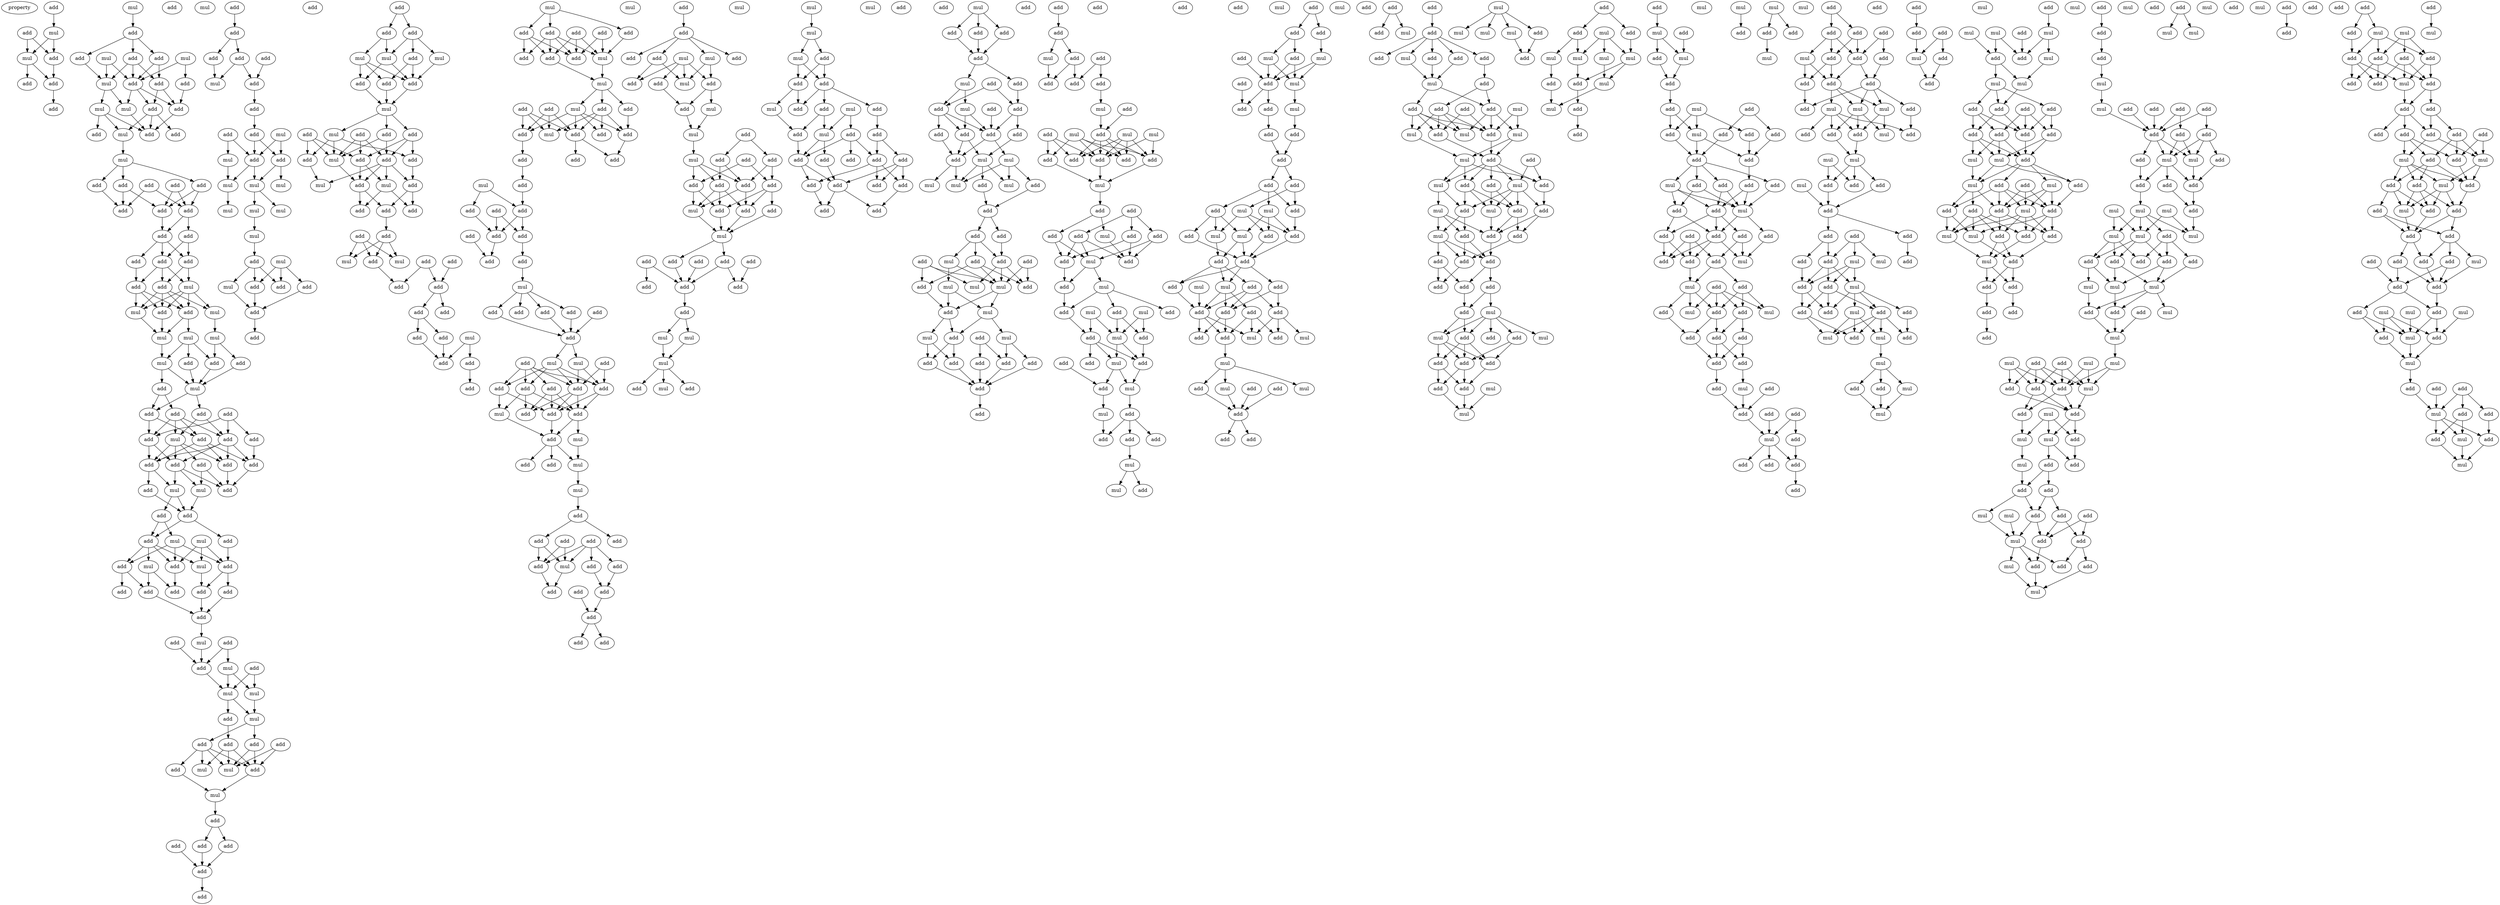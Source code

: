 digraph {
    node [fontcolor=black]
    property [mul=2,lf=1.6]
    0 [ label = add ];
    1 [ label = add ];
    2 [ label = mul ];
    3 [ label = mul ];
    4 [ label = add ];
    5 [ label = add ];
    6 [ label = add ];
    7 [ label = mul ];
    8 [ label = add ];
    9 [ label = add ];
    10 [ label = add ];
    11 [ label = add ];
    12 [ label = mul ];
    13 [ label = mul ];
    14 [ label = add ];
    15 [ label = add ];
    16 [ label = mul ];
    17 [ label = add ];
    18 [ label = add ];
    19 [ label = mul ];
    20 [ label = add ];
    21 [ label = mul ];
    22 [ label = add ];
    23 [ label = mul ];
    24 [ label = add ];
    25 [ label = add ];
    26 [ label = add ];
    27 [ label = mul ];
    28 [ label = add ];
    29 [ label = add ];
    30 [ label = add ];
    31 [ label = add ];
    32 [ label = add ];
    33 [ label = add ];
    34 [ label = add ];
    35 [ label = add ];
    36 [ label = add ];
    37 [ label = add ];
    38 [ label = add ];
    39 [ label = add ];
    40 [ label = add ];
    41 [ label = add ];
    42 [ label = add ];
    43 [ label = mul ];
    44 [ label = add ];
    45 [ label = mul ];
    46 [ label = add ];
    47 [ label = mul ];
    48 [ label = mul ];
    49 [ label = mul ];
    50 [ label = mul ];
    51 [ label = add ];
    52 [ label = add ];
    53 [ label = add ];
    54 [ label = add ];
    55 [ label = mul ];
    56 [ label = mul ];
    57 [ label = add ];
    58 [ label = add ];
    59 [ label = add ];
    60 [ label = add ];
    61 [ label = add ];
    62 [ label = add ];
    63 [ label = add ];
    64 [ label = add ];
    65 [ label = mul ];
    66 [ label = add ];
    67 [ label = add ];
    68 [ label = add ];
    69 [ label = add ];
    70 [ label = add ];
    71 [ label = add ];
    72 [ label = mul ];
    73 [ label = add ];
    74 [ label = add ];
    75 [ label = mul ];
    76 [ label = add ];
    77 [ label = add ];
    78 [ label = add ];
    79 [ label = add ];
    80 [ label = mul ];
    81 [ label = mul ];
    82 [ label = add ];
    83 [ label = mul ];
    84 [ label = add ];
    85 [ label = add ];
    86 [ label = mul ];
    87 [ label = add ];
    88 [ label = add ];
    89 [ label = add ];
    90 [ label = add ];
    91 [ label = add ];
    92 [ label = add ];
    93 [ label = mul ];
    94 [ label = add ];
    95 [ label = add ];
    96 [ label = add ];
    97 [ label = add ];
    98 [ label = mul ];
    99 [ label = mul ];
    100 [ label = mul ];
    101 [ label = add ];
    102 [ label = mul ];
    103 [ label = add ];
    104 [ label = add ];
    105 [ label = add ];
    106 [ label = add ];
    107 [ label = add ];
    108 [ label = add ];
    109 [ label = mul ];
    110 [ label = mul ];
    111 [ label = mul ];
    112 [ label = add ];
    113 [ label = add ];
    114 [ label = add ];
    115 [ label = add ];
    116 [ label = mul ];
    117 [ label = add ];
    118 [ label = add ];
    119 [ label = add ];
    120 [ label = add ];
    121 [ label = add ];
    122 [ label = add ];
    123 [ label = add ];
    124 [ label = add ];
    125 [ label = mul ];
    126 [ label = add ];
    127 [ label = add ];
    128 [ label = mul ];
    129 [ label = add ];
    130 [ label = add ];
    131 [ label = mul ];
    132 [ label = add ];
    133 [ label = add ];
    134 [ label = mul ];
    135 [ label = mul ];
    136 [ label = mul ];
    137 [ label = mul ];
    138 [ label = mul ];
    139 [ label = mul ];
    140 [ label = mul ];
    141 [ label = add ];
    142 [ label = mul ];
    143 [ label = add ];
    144 [ label = add ];
    145 [ label = add ];
    146 [ label = mul ];
    147 [ label = add ];
    148 [ label = add ];
    149 [ label = add ];
    150 [ label = add ];
    151 [ label = add ];
    152 [ label = mul ];
    153 [ label = mul ];
    154 [ label = add ];
    155 [ label = mul ];
    156 [ label = add ];
    157 [ label = add ];
    158 [ label = add ];
    159 [ label = mul ];
    160 [ label = add ];
    161 [ label = add ];
    162 [ label = mul ];
    163 [ label = add ];
    164 [ label = add ];
    165 [ label = mul ];
    166 [ label = add ];
    167 [ label = add ];
    168 [ label = add ];
    169 [ label = add ];
    170 [ label = mul ];
    171 [ label = add ];
    172 [ label = add ];
    173 [ label = mul ];
    174 [ label = add ];
    175 [ label = add ];
    176 [ label = add ];
    177 [ label = add ];
    178 [ label = add ];
    179 [ label = mul ];
    180 [ label = mul ];
    181 [ label = add ];
    182 [ label = add ];
    183 [ label = add ];
    184 [ label = add ];
    185 [ label = add ];
    186 [ label = add ];
    187 [ label = add ];
    188 [ label = add ];
    189 [ label = mul ];
    190 [ label = add ];
    191 [ label = add ];
    192 [ label = add ];
    193 [ label = add ];
    194 [ label = mul ];
    195 [ label = add ];
    196 [ label = add ];
    197 [ label = add ];
    198 [ label = add ];
    199 [ label = add ];
    200 [ label = add ];
    201 [ label = add ];
    202 [ label = add ];
    203 [ label = mul ];
    204 [ label = mul ];
    205 [ label = add ];
    206 [ label = add ];
    207 [ label = add ];
    208 [ label = mul ];
    209 [ label = add ];
    210 [ label = add ];
    211 [ label = add ];
    212 [ label = add ];
    213 [ label = mul ];
    214 [ label = add ];
    215 [ label = add ];
    216 [ label = add ];
    217 [ label = add ];
    218 [ label = mul ];
    219 [ label = add ];
    220 [ label = add ];
    221 [ label = add ];
    222 [ label = add ];
    223 [ label = add ];
    224 [ label = add ];
    225 [ label = add ];
    226 [ label = add ];
    227 [ label = add ];
    228 [ label = mul ];
    229 [ label = add ];
    230 [ label = add ];
    231 [ label = add ];
    232 [ label = add ];
    233 [ label = add ];
    234 [ label = add ];
    235 [ label = mul ];
    236 [ label = add ];
    237 [ label = add ];
    238 [ label = mul ];
    239 [ label = add ];
    240 [ label = add ];
    241 [ label = add ];
    242 [ label = add ];
    243 [ label = add ];
    244 [ label = add ];
    245 [ label = add ];
    246 [ label = add ];
    247 [ label = mul ];
    248 [ label = add ];
    249 [ label = mul ];
    250 [ label = add ];
    251 [ label = mul ];
    252 [ label = mul ];
    253 [ label = add ];
    254 [ label = mul ];
    255 [ label = add ];
    256 [ label = add ];
    257 [ label = add ];
    258 [ label = add ];
    259 [ label = add ];
    260 [ label = add ];
    261 [ label = add ];
    262 [ label = add ];
    263 [ label = mul ];
    264 [ label = add ];
    265 [ label = add ];
    266 [ label = add ];
    267 [ label = add ];
    268 [ label = add ];
    269 [ label = add ];
    270 [ label = add ];
    271 [ label = add ];
    272 [ label = add ];
    273 [ label = add ];
    274 [ label = mul ];
    275 [ label = add ];
    276 [ label = mul ];
    277 [ label = add ];
    278 [ label = add ];
    279 [ label = mul ];
    280 [ label = add ];
    281 [ label = mul ];
    282 [ label = add ];
    283 [ label = mul ];
    284 [ label = add ];
    285 [ label = mul ];
    286 [ label = add ];
    287 [ label = add ];
    288 [ label = add ];
    289 [ label = add ];
    290 [ label = add ];
    291 [ label = add ];
    292 [ label = add ];
    293 [ label = add ];
    294 [ label = add ];
    295 [ label = mul ];
    296 [ label = add ];
    297 [ label = mul ];
    298 [ label = add ];
    299 [ label = add ];
    300 [ label = add ];
    301 [ label = add ];
    302 [ label = add ];
    303 [ label = mul ];
    304 [ label = add ];
    305 [ label = add ];
    306 [ label = add ];
    307 [ label = add ];
    308 [ label = mul ];
    309 [ label = mul ];
    310 [ label = mul ];
    311 [ label = add ];
    312 [ label = mul ];
    313 [ label = add ];
    314 [ label = mul ];
    315 [ label = mul ];
    316 [ label = mul ];
    317 [ label = add ];
    318 [ label = mul ];
    319 [ label = add ];
    320 [ label = add ];
    321 [ label = add ];
    322 [ label = add ];
    323 [ label = mul ];
    324 [ label = mul ];
    325 [ label = add ];
    326 [ label = add ];
    327 [ label = add ];
    328 [ label = add ];
    329 [ label = mul ];
    330 [ label = add ];
    331 [ label = add ];
    332 [ label = add ];
    333 [ label = add ];
    334 [ label = add ];
    335 [ label = add ];
    336 [ label = add ];
    337 [ label = add ];
    338 [ label = add ];
    339 [ label = add ];
    340 [ label = add ];
    341 [ label = add ];
    342 [ label = add ];
    343 [ label = mul ];
    344 [ label = add ];
    345 [ label = add ];
    346 [ label = add ];
    347 [ label = add ];
    348 [ label = add ];
    349 [ label = mul ];
    350 [ label = add ];
    351 [ label = add ];
    352 [ label = add ];
    353 [ label = mul ];
    354 [ label = add ];
    355 [ label = add ];
    356 [ label = add ];
    357 [ label = add ];
    358 [ label = add ];
    359 [ label = add ];
    360 [ label = mul ];
    361 [ label = add ];
    362 [ label = mul ];
    363 [ label = add ];
    364 [ label = mul ];
    365 [ label = mul ];
    366 [ label = mul ];
    367 [ label = add ];
    368 [ label = add ];
    369 [ label = add ];
    370 [ label = add ];
    371 [ label = mul ];
    372 [ label = add ];
    373 [ label = add ];
    374 [ label = add ];
    375 [ label = add ];
    376 [ label = add ];
    377 [ label = add ];
    378 [ label = mul ];
    379 [ label = mul ];
    380 [ label = mul ];
    381 [ label = add ];
    382 [ label = mul ];
    383 [ label = mul ];
    384 [ label = add ];
    385 [ label = mul ];
    386 [ label = add ];
    387 [ label = add ];
    388 [ label = add ];
    389 [ label = add ];
    390 [ label = add ];
    391 [ label = add ];
    392 [ label = add ];
    393 [ label = add ];
    394 [ label = add ];
    395 [ label = add ];
    396 [ label = add ];
    397 [ label = add ];
    398 [ label = add ];
    399 [ label = mul ];
    400 [ label = add ];
    401 [ label = add ];
    402 [ label = add ];
    403 [ label = mul ];
    404 [ label = add ];
    405 [ label = mul ];
    406 [ label = mul ];
    407 [ label = mul ];
    408 [ label = add ];
    409 [ label = add ];
    410 [ label = add ];
    411 [ label = add ];
    412 [ label = add ];
    413 [ label = add ];
    414 [ label = add ];
    415 [ label = mul ];
    416 [ label = add ];
    417 [ label = add ];
    418 [ label = add ];
    419 [ label = add ];
    420 [ label = mul ];
    421 [ label = add ];
    422 [ label = add ];
    423 [ label = mul ];
    424 [ label = add ];
    425 [ label = add ];
    426 [ label = mul ];
    427 [ label = add ];
    428 [ label = mul ];
    429 [ label = mul ];
    430 [ label = add ];
    431 [ label = add ];
    432 [ label = add ];
    433 [ label = add ];
    434 [ label = mul ];
    435 [ label = add ];
    436 [ label = add ];
    437 [ label = mul ];
    438 [ label = add ];
    439 [ label = add ];
    440 [ label = add ];
    441 [ label = mul ];
    442 [ label = mul ];
    443 [ label = add ];
    444 [ label = add ];
    445 [ label = add ];
    446 [ label = add ];
    447 [ label = add ];
    448 [ label = mul ];
    449 [ label = add ];
    450 [ label = mul ];
    451 [ label = add ];
    452 [ label = mul ];
    453 [ label = add ];
    454 [ label = add ];
    455 [ label = add ];
    456 [ label = mul ];
    457 [ label = add ];
    458 [ label = mul ];
    459 [ label = add ];
    460 [ label = add ];
    461 [ label = mul ];
    462 [ label = add ];
    463 [ label = add ];
    464 [ label = add ];
    465 [ label = mul ];
    466 [ label = mul ];
    467 [ label = add ];
    468 [ label = add ];
    469 [ label = add ];
    470 [ label = add ];
    471 [ label = add ];
    472 [ label = mul ];
    473 [ label = mul ];
    474 [ label = add ];
    475 [ label = add ];
    476 [ label = add ];
    477 [ label = mul ];
    478 [ label = mul ];
    479 [ label = add ];
    480 [ label = add ];
    481 [ label = add ];
    482 [ label = add ];
    483 [ label = add ];
    484 [ label = mul ];
    485 [ label = mul ];
    486 [ label = add ];
    487 [ label = add ];
    488 [ label = add ];
    489 [ label = add ];
    490 [ label = add ];
    491 [ label = add ];
    492 [ label = mul ];
    493 [ label = add ];
    494 [ label = add ];
    495 [ label = add ];
    496 [ label = mul ];
    497 [ label = mul ];
    498 [ label = mul ];
    499 [ label = add ];
    500 [ label = mul ];
    501 [ label = add ];
    502 [ label = add ];
    503 [ label = add ];
    504 [ label = add ];
    505 [ label = add ];
    506 [ label = add ];
    507 [ label = add ];
    508 [ label = add ];
    509 [ label = add ];
    510 [ label = mul ];
    511 [ label = add ];
    512 [ label = add ];
    513 [ label = mul ];
    514 [ label = add ];
    515 [ label = add ];
    516 [ label = add ];
    517 [ label = add ];
    518 [ label = mul ];
    519 [ label = mul ];
    520 [ label = add ];
    521 [ label = add ];
    522 [ label = add ];
    523 [ label = add ];
    524 [ label = mul ];
    525 [ label = add ];
    526 [ label = add ];
    527 [ label = mul ];
    528 [ label = mul ];
    529 [ label = add ];
    530 [ label = add ];
    531 [ label = mul ];
    532 [ label = mul ];
    533 [ label = add ];
    534 [ label = mul ];
    535 [ label = add ];
    536 [ label = add ];
    537 [ label = add ];
    538 [ label = mul ];
    539 [ label = add ];
    540 [ label = add ];
    541 [ label = mul ];
    542 [ label = add ];
    543 [ label = add ];
    544 [ label = mul ];
    545 [ label = add ];
    546 [ label = add ];
    547 [ label = add ];
    548 [ label = add ];
    549 [ label = add ];
    550 [ label = add ];
    551 [ label = add ];
    552 [ label = add ];
    553 [ label = mul ];
    554 [ label = add ];
    555 [ label = mul ];
    556 [ label = add ];
    557 [ label = mul ];
    558 [ label = add ];
    559 [ label = add ];
    560 [ label = add ];
    561 [ label = add ];
    562 [ label = add ];
    563 [ label = add ];
    564 [ label = mul ];
    565 [ label = mul ];
    566 [ label = mul ];
    567 [ label = mul ];
    568 [ label = mul ];
    569 [ label = mul ];
    570 [ label = add ];
    571 [ label = add ];
    572 [ label = add ];
    573 [ label = add ];
    574 [ label = mul ];
    575 [ label = add ];
    576 [ label = mul ];
    577 [ label = mul ];
    578 [ label = mul ];
    579 [ label = mul ];
    580 [ label = mul ];
    581 [ label = add ];
    582 [ label = add ];
    583 [ label = mul ];
    584 [ label = add ];
    585 [ label = add ];
    586 [ label = add ];
    587 [ label = add ];
    588 [ label = mul ];
    589 [ label = mul ];
    590 [ label = add ];
    591 [ label = mul ];
    592 [ label = mul ];
    593 [ label = add ];
    594 [ label = add ];
    595 [ label = mul ];
    596 [ label = add ];
    597 [ label = add ];
    598 [ label = add ];
    599 [ label = add ];
    600 [ label = add ];
    601 [ label = add ];
    602 [ label = mul ];
    603 [ label = add ];
    604 [ label = add ];
    605 [ label = mul ];
    606 [ label = add ];
    607 [ label = add ];
    608 [ label = add ];
    609 [ label = add ];
    610 [ label = add ];
    611 [ label = add ];
    612 [ label = mul ];
    613 [ label = add ];
    614 [ label = add ];
    615 [ label = add ];
    616 [ label = add ];
    617 [ label = add ];
    618 [ label = add ];
    619 [ label = add ];
    620 [ label = mul ];
    621 [ label = add ];
    622 [ label = add ];
    623 [ label = add ];
    624 [ label = mul ];
    625 [ label = add ];
    626 [ label = mul ];
    627 [ label = add ];
    628 [ label = add ];
    629 [ label = mul ];
    630 [ label = add ];
    631 [ label = add ];
    632 [ label = add ];
    633 [ label = add ];
    634 [ label = add ];
    635 [ label = add ];
    636 [ label = mul ];
    637 [ label = add ];
    638 [ label = add ];
    639 [ label = add ];
    640 [ label = add ];
    641 [ label = mul ];
    642 [ label = add ];
    643 [ label = add ];
    644 [ label = add ];
    645 [ label = add ];
    646 [ label = add ];
    647 [ label = mul ];
    648 [ label = add ];
    649 [ label = add ];
    650 [ label = mul ];
    651 [ label = mul ];
    652 [ label = add ];
    653 [ label = add ];
    654 [ label = add ];
    655 [ label = add ];
    656 [ label = add ];
    657 [ label = add ];
    658 [ label = add ];
    659 [ label = mul ];
    660 [ label = add ];
    661 [ label = add ];
    662 [ label = add ];
    663 [ label = mul ];
    664 [ label = mul ];
    665 [ label = mul ];
    666 [ label = add ];
    667 [ label = add ];
    668 [ label = add ];
    669 [ label = add ];
    670 [ label = mul ];
    671 [ label = add ];
    672 [ label = add ];
    673 [ label = mul ];
    674 [ label = mul ];
    675 [ label = mul ];
    676 [ label = add ];
    677 [ label = add ];
    678 [ label = add ];
    679 [ label = add ];
    680 [ label = add ];
    681 [ label = add ];
    682 [ label = add ];
    683 [ label = mul ];
    684 [ label = add ];
    685 [ label = add ];
    686 [ label = add ];
    687 [ label = mul ];
    688 [ label = add ];
    689 [ label = add ];
    690 [ label = mul ];
    691 [ label = add ];
    692 [ label = mul ];
    693 [ label = add ];
    694 [ label = add ];
    695 [ label = add ];
    696 [ label = add ];
    697 [ label = add ];
    698 [ label = mul ];
    699 [ label = mul ];
    700 [ label = mul ];
    701 [ label = add ];
    702 [ label = add ];
    703 [ label = add ];
    704 [ label = add ];
    705 [ label = mul ];
    706 [ label = mul ];
    707 [ label = add ];
    708 [ label = add ];
    709 [ label = add ];
    710 [ label = mul ];
    711 [ label = mul ];
    712 [ label = add ];
    713 [ label = add ];
    714 [ label = mul ];
    715 [ label = mul ];
    716 [ label = add ];
    717 [ label = mul ];
    718 [ label = mul ];
    719 [ label = add ];
    720 [ label = add ];
    721 [ label = mul ];
    722 [ label = mul ];
    723 [ label = mul ];
    724 [ label = add ];
    725 [ label = add ];
    726 [ label = add ];
    727 [ label = add ];
    728 [ label = add ];
    729 [ label = add ];
    730 [ label = add ];
    731 [ label = add ];
    732 [ label = mul ];
    733 [ label = mul ];
    734 [ label = add ];
    735 [ label = mul ];
    736 [ label = add ];
    737 [ label = mul ];
    738 [ label = add ];
    739 [ label = add ];
    740 [ label = add ];
    741 [ label = mul ];
    742 [ label = add ];
    743 [ label = add ];
    744 [ label = add ];
    745 [ label = mul ];
    746 [ label = mul ];
    747 [ label = add ];
    748 [ label = add ];
    749 [ label = add ];
    750 [ label = add ];
    751 [ label = mul ];
    752 [ label = add ];
    753 [ label = add ];
    754 [ label = add ];
    755 [ label = add ];
    756 [ label = add ];
    757 [ label = add ];
    758 [ label = add ];
    759 [ label = add ];
    760 [ label = mul ];
    761 [ label = add ];
    762 [ label = add ];
    763 [ label = mul ];
    764 [ label = add ];
    765 [ label = add ];
    766 [ label = add ];
    767 [ label = add ];
    768 [ label = add ];
    769 [ label = mul ];
    770 [ label = add ];
    771 [ label = add ];
    772 [ label = mul ];
    773 [ label = add ];
    774 [ label = add ];
    775 [ label = add ];
    776 [ label = add ];
    777 [ label = mul ];
    778 [ label = mul ];
    779 [ label = mul ];
    780 [ label = add ];
    781 [ label = mul ];
    782 [ label = mul ];
    783 [ label = mul ];
    784 [ label = add ];
    785 [ label = add ];
    786 [ label = add ];
    787 [ label = add ];
    788 [ label = add ];
    789 [ label = mul ];
    790 [ label = mul ];
    791 [ label = mul ];
    792 [ label = add ];
    793 [ label = mul ];
    794 [ label = add ];
    795 [ label = add ];
    796 [ label = mul ];
    797 [ label = mul ];
    798 [ label = add ];
    799 [ label = mul ];
    800 [ label = add ];
    801 [ label = mul ];
    802 [ label = mul ];
    803 [ label = mul ];
    804 [ label = add ];
    805 [ label = add ];
    806 [ label = add ];
    807 [ label = add ];
    808 [ label = mul ];
    809 [ label = add ];
    810 [ label = mul ];
    811 [ label = mul ];
    812 [ label = add ];
    813 [ label = add ];
    814 [ label = mul ];
    815 [ label = add ];
    816 [ label = add ];
    817 [ label = add ];
    818 [ label = mul ];
    819 [ label = add ];
    820 [ label = mul ];
    821 [ label = add ];
    822 [ label = add ];
    823 [ label = mul ];
    824 [ label = add ];
    825 [ label = add ];
    826 [ label = mul ];
    827 [ label = add ];
    828 [ label = add ];
    829 [ label = add ];
    830 [ label = add ];
    831 [ label = mul ];
    832 [ label = add ];
    833 [ label = mul ];
    834 [ label = mul ];
    835 [ label = mul ];
    836 [ label = add ];
    837 [ label = mul ];
    838 [ label = add ];
    839 [ label = add ];
    840 [ label = add ];
    841 [ label = add ];
    842 [ label = add ];
    843 [ label = mul ];
    844 [ label = mul ];
    845 [ label = add ];
    846 [ label = add ];
    847 [ label = add ];
    848 [ label = add ];
    849 [ label = add ];
    850 [ label = add ];
    851 [ label = mul ];
    852 [ label = add ];
    853 [ label = add ];
    854 [ label = add ];
    855 [ label = add ];
    856 [ label = add ];
    857 [ label = add ];
    858 [ label = add ];
    859 [ label = add ];
    860 [ label = add ];
    861 [ label = mul ];
    862 [ label = add ];
    863 [ label = add ];
    864 [ label = mul ];
    865 [ label = add ];
    866 [ label = add ];
    867 [ label = mul ];
    868 [ label = add ];
    869 [ label = add ];
    870 [ label = mul ];
    871 [ label = add ];
    872 [ label = add ];
    873 [ label = add ];
    874 [ label = add ];
    875 [ label = add ];
    876 [ label = add ];
    877 [ label = mul ];
    878 [ label = add ];
    879 [ label = add ];
    880 [ label = add ];
    881 [ label = add ];
    882 [ label = add ];
    883 [ label = mul ];
    884 [ label = add ];
    885 [ label = mul ];
    886 [ label = mul ];
    887 [ label = mul ];
    888 [ label = add ];
    889 [ label = add ];
    890 [ label = mul ];
    891 [ label = add ];
    892 [ label = add ];
    893 [ label = add ];
    894 [ label = add ];
    895 [ label = mul ];
    896 [ label = add ];
    897 [ label = add ];
    898 [ label = add ];
    899 [ label = mul ];
    900 [ label = add ];
    901 [ label = mul ];
    902 [ label = mul ];
    0 -> 2 [ name = 0 ];
    1 -> 3 [ name = 1 ];
    1 -> 4 [ name = 2 ];
    2 -> 3 [ name = 3 ];
    2 -> 4 [ name = 4 ];
    3 -> 5 [ name = 5 ];
    3 -> 6 [ name = 6 ];
    4 -> 6 [ name = 7 ];
    6 -> 8 [ name = 8 ];
    7 -> 9 [ name = 9 ];
    9 -> 10 [ name = 10 ];
    9 -> 11 [ name = 11 ];
    9 -> 14 [ name = 12 ];
    10 -> 15 [ name = 13 ];
    10 -> 16 [ name = 14 ];
    10 -> 17 [ name = 15 ];
    11 -> 16 [ name = 16 ];
    12 -> 16 [ name = 17 ];
    12 -> 17 [ name = 18 ];
    13 -> 17 [ name = 19 ];
    13 -> 18 [ name = 20 ];
    14 -> 15 [ name = 21 ];
    14 -> 17 [ name = 22 ];
    15 -> 20 [ name = 23 ];
    15 -> 22 [ name = 24 ];
    16 -> 19 [ name = 25 ];
    16 -> 21 [ name = 26 ];
    17 -> 19 [ name = 27 ];
    17 -> 20 [ name = 28 ];
    17 -> 22 [ name = 29 ];
    18 -> 20 [ name = 30 ];
    19 -> 25 [ name = 31 ];
    20 -> 25 [ name = 32 ];
    21 -> 23 [ name = 33 ];
    21 -> 24 [ name = 34 ];
    21 -> 25 [ name = 35 ];
    22 -> 23 [ name = 36 ];
    22 -> 25 [ name = 37 ];
    22 -> 26 [ name = 38 ];
    23 -> 27 [ name = 39 ];
    27 -> 29 [ name = 40 ];
    27 -> 30 [ name = 41 ];
    27 -> 32 [ name = 42 ];
    28 -> 34 [ name = 43 ];
    28 -> 35 [ name = 44 ];
    29 -> 33 [ name = 45 ];
    30 -> 34 [ name = 46 ];
    30 -> 35 [ name = 47 ];
    31 -> 33 [ name = 48 ];
    31 -> 35 [ name = 49 ];
    32 -> 33 [ name = 50 ];
    32 -> 34 [ name = 51 ];
    34 -> 37 [ name = 52 ];
    35 -> 36 [ name = 53 ];
    35 -> 37 [ name = 54 ];
    36 -> 39 [ name = 55 ];
    36 -> 40 [ name = 56 ];
    37 -> 38 [ name = 57 ];
    37 -> 39 [ name = 58 ];
    37 -> 40 [ name = 59 ];
    38 -> 41 [ name = 60 ];
    39 -> 41 [ name = 61 ];
    39 -> 42 [ name = 62 ];
    39 -> 43 [ name = 63 ];
    40 -> 42 [ name = 64 ];
    40 -> 43 [ name = 65 ];
    41 -> 44 [ name = 66 ];
    41 -> 46 [ name = 67 ];
    41 -> 47 [ name = 68 ];
    42 -> 44 [ name = 69 ];
    42 -> 45 [ name = 70 ];
    42 -> 46 [ name = 71 ];
    42 -> 47 [ name = 72 ];
    43 -> 44 [ name = 73 ];
    43 -> 45 [ name = 74 ];
    43 -> 46 [ name = 75 ];
    43 -> 47 [ name = 76 ];
    44 -> 50 [ name = 77 ];
    45 -> 48 [ name = 78 ];
    46 -> 49 [ name = 79 ];
    46 -> 50 [ name = 80 ];
    47 -> 50 [ name = 81 ];
    48 -> 51 [ name = 82 ];
    48 -> 54 [ name = 83 ];
    49 -> 51 [ name = 84 ];
    49 -> 53 [ name = 85 ];
    49 -> 55 [ name = 86 ];
    50 -> 55 [ name = 87 ];
    51 -> 56 [ name = 88 ];
    53 -> 56 [ name = 89 ];
    54 -> 56 [ name = 90 ];
    55 -> 56 [ name = 91 ];
    55 -> 57 [ name = 92 ];
    56 -> 58 [ name = 93 ];
    56 -> 59 [ name = 94 ];
    57 -> 59 [ name = 95 ];
    57 -> 60 [ name = 96 ];
    58 -> 63 [ name = 97 ];
    58 -> 65 [ name = 98 ];
    59 -> 62 [ name = 99 ];
    59 -> 64 [ name = 100 ];
    60 -> 62 [ name = 101 ];
    60 -> 63 [ name = 102 ];
    60 -> 64 [ name = 103 ];
    60 -> 65 [ name = 104 ];
    61 -> 63 [ name = 105 ];
    61 -> 64 [ name = 106 ];
    61 -> 66 [ name = 107 ];
    62 -> 68 [ name = 108 ];
    62 -> 69 [ name = 109 ];
    62 -> 71 [ name = 110 ];
    63 -> 67 [ name = 111 ];
    63 -> 68 [ name = 112 ];
    63 -> 69 [ name = 113 ];
    63 -> 71 [ name = 114 ];
    64 -> 67 [ name = 115 ];
    64 -> 69 [ name = 116 ];
    65 -> 67 [ name = 117 ];
    65 -> 68 [ name = 118 ];
    65 -> 69 [ name = 119 ];
    65 -> 70 [ name = 120 ];
    66 -> 71 [ name = 121 ];
    67 -> 72 [ name = 122 ];
    67 -> 73 [ name = 123 ];
    67 -> 75 [ name = 124 ];
    68 -> 73 [ name = 125 ];
    69 -> 74 [ name = 126 ];
    69 -> 75 [ name = 127 ];
    70 -> 72 [ name = 128 ];
    70 -> 73 [ name = 129 ];
    71 -> 73 [ name = 130 ];
    72 -> 76 [ name = 131 ];
    74 -> 76 [ name = 132 ];
    75 -> 76 [ name = 133 ];
    75 -> 77 [ name = 134 ];
    76 -> 78 [ name = 135 ];
    76 -> 79 [ name = 136 ];
    77 -> 78 [ name = 137 ];
    77 -> 81 [ name = 138 ];
    78 -> 82 [ name = 139 ];
    78 -> 83 [ name = 140 ];
    78 -> 84 [ name = 141 ];
    78 -> 86 [ name = 142 ];
    79 -> 85 [ name = 143 ];
    80 -> 82 [ name = 144 ];
    80 -> 85 [ name = 145 ];
    80 -> 86 [ name = 146 ];
    81 -> 82 [ name = 147 ];
    81 -> 84 [ name = 148 ];
    81 -> 85 [ name = 149 ];
    82 -> 90 [ name = 150 ];
    83 -> 88 [ name = 151 ];
    83 -> 90 [ name = 152 ];
    84 -> 88 [ name = 153 ];
    84 -> 89 [ name = 154 ];
    85 -> 87 [ name = 155 ];
    85 -> 91 [ name = 156 ];
    86 -> 87 [ name = 157 ];
    87 -> 92 [ name = 158 ];
    88 -> 92 [ name = 159 ];
    91 -> 92 [ name = 160 ];
    92 -> 93 [ name = 161 ];
    93 -> 96 [ name = 162 ];
    94 -> 96 [ name = 163 ];
    95 -> 96 [ name = 164 ];
    95 -> 98 [ name = 165 ];
    96 -> 100 [ name = 166 ];
    97 -> 99 [ name = 167 ];
    97 -> 100 [ name = 168 ];
    98 -> 99 [ name = 169 ];
    98 -> 100 [ name = 170 ];
    99 -> 102 [ name = 171 ];
    100 -> 101 [ name = 172 ];
    100 -> 102 [ name = 173 ];
    101 -> 106 [ name = 174 ];
    102 -> 104 [ name = 175 ];
    102 -> 105 [ name = 176 ];
    103 -> 108 [ name = 177 ];
    103 -> 109 [ name = 178 ];
    104 -> 108 [ name = 179 ];
    104 -> 109 [ name = 180 ];
    105 -> 107 [ name = 181 ];
    105 -> 108 [ name = 182 ];
    105 -> 109 [ name = 183 ];
    105 -> 110 [ name = 184 ];
    106 -> 108 [ name = 185 ];
    106 -> 109 [ name = 186 ];
    106 -> 110 [ name = 187 ];
    107 -> 111 [ name = 188 ];
    108 -> 111 [ name = 189 ];
    111 -> 112 [ name = 190 ];
    112 -> 114 [ name = 191 ];
    112 -> 115 [ name = 192 ];
    113 -> 117 [ name = 193 ];
    114 -> 117 [ name = 194 ];
    115 -> 117 [ name = 195 ];
    117 -> 119 [ name = 196 ];
    118 -> 120 [ name = 197 ];
    120 -> 121 [ name = 198 ];
    120 -> 123 [ name = 199 ];
    121 -> 125 [ name = 200 ];
    122 -> 124 [ name = 201 ];
    123 -> 124 [ name = 202 ];
    123 -> 125 [ name = 203 ];
    124 -> 126 [ name = 204 ];
    126 -> 130 [ name = 205 ];
    127 -> 131 [ name = 206 ];
    127 -> 132 [ name = 207 ];
    128 -> 132 [ name = 208 ];
    128 -> 133 [ name = 209 ];
    130 -> 132 [ name = 210 ];
    130 -> 133 [ name = 211 ];
    131 -> 134 [ name = 212 ];
    132 -> 134 [ name = 213 ];
    132 -> 135 [ name = 214 ];
    133 -> 135 [ name = 215 ];
    133 -> 136 [ name = 216 ];
    134 -> 139 [ name = 217 ];
    135 -> 137 [ name = 218 ];
    135 -> 138 [ name = 219 ];
    138 -> 140 [ name = 220 ];
    140 -> 141 [ name = 221 ];
    141 -> 144 [ name = 222 ];
    141 -> 145 [ name = 223 ];
    141 -> 146 [ name = 224 ];
    142 -> 143 [ name = 225 ];
    142 -> 144 [ name = 226 ];
    142 -> 145 [ name = 227 ];
    143 -> 147 [ name = 228 ];
    145 -> 147 [ name = 229 ];
    146 -> 147 [ name = 230 ];
    147 -> 149 [ name = 231 ];
    148 -> 150 [ name = 232 ];
    148 -> 151 [ name = 233 ];
    150 -> 153 [ name = 234 ];
    150 -> 154 [ name = 235 ];
    150 -> 155 [ name = 236 ];
    151 -> 152 [ name = 237 ];
    151 -> 153 [ name = 238 ];
    152 -> 156 [ name = 239 ];
    152 -> 157 [ name = 240 ];
    152 -> 158 [ name = 241 ];
    153 -> 157 [ name = 242 ];
    153 -> 158 [ name = 243 ];
    154 -> 156 [ name = 244 ];
    154 -> 157 [ name = 245 ];
    155 -> 157 [ name = 246 ];
    156 -> 159 [ name = 247 ];
    157 -> 159 [ name = 248 ];
    158 -> 159 [ name = 249 ];
    159 -> 162 [ name = 250 ];
    159 -> 163 [ name = 251 ];
    159 -> 164 [ name = 252 ];
    160 -> 165 [ name = 253 ];
    160 -> 166 [ name = 254 ];
    160 -> 169 [ name = 255 ];
    161 -> 165 [ name = 256 ];
    161 -> 167 [ name = 257 ];
    161 -> 169 [ name = 258 ];
    162 -> 165 [ name = 259 ];
    162 -> 166 [ name = 260 ];
    162 -> 168 [ name = 261 ];
    163 -> 165 [ name = 262 ];
    163 -> 167 [ name = 263 ];
    164 -> 167 [ name = 264 ];
    164 -> 168 [ name = 265 ];
    164 -> 169 [ name = 266 ];
    165 -> 171 [ name = 267 ];
    166 -> 173 [ name = 268 ];
    167 -> 170 [ name = 269 ];
    167 -> 171 [ name = 270 ];
    167 -> 172 [ name = 271 ];
    167 -> 173 [ name = 272 ];
    168 -> 172 [ name = 273 ];
    169 -> 170 [ name = 274 ];
    169 -> 171 [ name = 275 ];
    170 -> 174 [ name = 276 ];
    170 -> 176 [ name = 277 ];
    171 -> 175 [ name = 278 ];
    171 -> 176 [ name = 279 ];
    172 -> 174 [ name = 280 ];
    172 -> 175 [ name = 281 ];
    175 -> 177 [ name = 282 ];
    177 -> 179 [ name = 283 ];
    177 -> 180 [ name = 284 ];
    177 -> 182 [ name = 285 ];
    178 -> 179 [ name = 286 ];
    178 -> 180 [ name = 287 ];
    178 -> 182 [ name = 288 ];
    181 -> 184 [ name = 289 ];
    181 -> 185 [ name = 290 ];
    182 -> 185 [ name = 291 ];
    183 -> 184 [ name = 292 ];
    184 -> 186 [ name = 293 ];
    184 -> 187 [ name = 294 ];
    186 -> 188 [ name = 295 ];
    186 -> 190 [ name = 296 ];
    188 -> 191 [ name = 297 ];
    189 -> 191 [ name = 298 ];
    189 -> 192 [ name = 299 ];
    190 -> 191 [ name = 300 ];
    192 -> 193 [ name = 301 ];
    194 -> 197 [ name = 302 ];
    194 -> 198 [ name = 303 ];
    194 -> 199 [ name = 304 ];
    195 -> 202 [ name = 305 ];
    195 -> 203 [ name = 306 ];
    196 -> 200 [ name = 307 ];
    196 -> 202 [ name = 308 ];
    196 -> 203 [ name = 309 ];
    197 -> 200 [ name = 310 ];
    197 -> 201 [ name = 311 ];
    197 -> 202 [ name = 312 ];
    198 -> 200 [ name = 313 ];
    198 -> 201 [ name = 314 ];
    198 -> 202 [ name = 315 ];
    198 -> 203 [ name = 316 ];
    199 -> 203 [ name = 317 ];
    200 -> 204 [ name = 318 ];
    203 -> 204 [ name = 319 ];
    204 -> 205 [ name = 320 ];
    204 -> 207 [ name = 321 ];
    204 -> 208 [ name = 322 ];
    205 -> 214 [ name = 323 ];
    206 -> 210 [ name = 324 ];
    206 -> 211 [ name = 325 ];
    206 -> 213 [ name = 326 ];
    207 -> 211 [ name = 327 ];
    207 -> 212 [ name = 328 ];
    207 -> 213 [ name = 329 ];
    207 -> 214 [ name = 330 ];
    208 -> 210 [ name = 331 ];
    208 -> 211 [ name = 332 ];
    208 -> 212 [ name = 333 ];
    208 -> 214 [ name = 334 ];
    209 -> 210 [ name = 335 ];
    209 -> 211 [ name = 336 ];
    209 -> 213 [ name = 337 ];
    210 -> 215 [ name = 338 ];
    211 -> 216 [ name = 339 ];
    211 -> 217 [ name = 340 ];
    214 -> 217 [ name = 341 ];
    215 -> 219 [ name = 342 ];
    218 -> 220 [ name = 343 ];
    218 -> 222 [ name = 344 ];
    219 -> 220 [ name = 345 ];
    220 -> 224 [ name = 346 ];
    220 -> 225 [ name = 347 ];
    221 -> 224 [ name = 348 ];
    221 -> 225 [ name = 349 ];
    222 -> 224 [ name = 350 ];
    223 -> 226 [ name = 351 ];
    224 -> 226 [ name = 352 ];
    225 -> 227 [ name = 353 ];
    227 -> 228 [ name = 354 ];
    228 -> 229 [ name = 355 ];
    228 -> 230 [ name = 356 ];
    228 -> 232 [ name = 357 ];
    228 -> 233 [ name = 358 ];
    229 -> 234 [ name = 359 ];
    230 -> 234 [ name = 360 ];
    231 -> 234 [ name = 361 ];
    233 -> 234 [ name = 362 ];
    234 -> 235 [ name = 363 ];
    234 -> 238 [ name = 364 ];
    235 -> 242 [ name = 365 ];
    235 -> 243 [ name = 366 ];
    236 -> 242 [ name = 367 ];
    236 -> 243 [ name = 368 ];
    237 -> 239 [ name = 369 ];
    237 -> 240 [ name = 370 ];
    237 -> 241 [ name = 371 ];
    237 -> 242 [ name = 372 ];
    237 -> 243 [ name = 373 ];
    238 -> 239 [ name = 374 ];
    238 -> 240 [ name = 375 ];
    238 -> 242 [ name = 376 ];
    238 -> 243 [ name = 377 ];
    239 -> 244 [ name = 378 ];
    239 -> 245 [ name = 379 ];
    239 -> 247 [ name = 380 ];
    240 -> 246 [ name = 381 ];
    240 -> 247 [ name = 382 ];
    241 -> 244 [ name = 383 ];
    241 -> 245 [ name = 384 ];
    241 -> 246 [ name = 385 ];
    242 -> 244 [ name = 386 ];
    242 -> 246 [ name = 387 ];
    243 -> 244 [ name = 388 ];
    243 -> 245 [ name = 389 ];
    243 -> 246 [ name = 390 ];
    244 -> 248 [ name = 391 ];
    244 -> 249 [ name = 392 ];
    246 -> 248 [ name = 393 ];
    247 -> 248 [ name = 394 ];
    248 -> 250 [ name = 395 ];
    248 -> 252 [ name = 396 ];
    248 -> 253 [ name = 397 ];
    249 -> 252 [ name = 398 ];
    252 -> 254 [ name = 399 ];
    254 -> 255 [ name = 400 ];
    255 -> 256 [ name = 401 ];
    255 -> 259 [ name = 402 ];
    256 -> 261 [ name = 403 ];
    256 -> 263 [ name = 404 ];
    257 -> 260 [ name = 405 ];
    257 -> 261 [ name = 406 ];
    257 -> 262 [ name = 407 ];
    257 -> 263 [ name = 408 ];
    258 -> 261 [ name = 409 ];
    258 -> 263 [ name = 410 ];
    260 -> 264 [ name = 411 ];
    261 -> 266 [ name = 412 ];
    262 -> 264 [ name = 413 ];
    263 -> 266 [ name = 414 ];
    264 -> 267 [ name = 415 ];
    265 -> 267 [ name = 416 ];
    267 -> 269 [ name = 417 ];
    267 -> 270 [ name = 418 ];
    268 -> 271 [ name = 419 ];
    271 -> 272 [ name = 420 ];
    271 -> 273 [ name = 421 ];
    271 -> 274 [ name = 422 ];
    271 -> 275 [ name = 423 ];
    272 -> 278 [ name = 424 ];
    272 -> 279 [ name = 425 ];
    274 -> 279 [ name = 426 ];
    274 -> 280 [ name = 427 ];
    276 -> 277 [ name = 428 ];
    276 -> 278 [ name = 429 ];
    276 -> 279 [ name = 430 ];
    276 -> 280 [ name = 431 ];
    277 -> 282 [ name = 432 ];
    280 -> 281 [ name = 433 ];
    280 -> 282 [ name = 434 ];
    281 -> 283 [ name = 435 ];
    282 -> 283 [ name = 436 ];
    283 -> 285 [ name = 437 ];
    284 -> 287 [ name = 438 ];
    284 -> 288 [ name = 439 ];
    285 -> 289 [ name = 440 ];
    285 -> 290 [ name = 441 ];
    285 -> 291 [ name = 442 ];
    286 -> 291 [ name = 443 ];
    286 -> 292 [ name = 444 ];
    287 -> 289 [ name = 445 ];
    287 -> 292 [ name = 446 ];
    288 -> 289 [ name = 447 ];
    288 -> 290 [ name = 448 ];
    289 -> 295 [ name = 449 ];
    289 -> 296 [ name = 450 ];
    290 -> 293 [ name = 451 ];
    290 -> 295 [ name = 452 ];
    290 -> 296 [ name = 453 ];
    291 -> 293 [ name = 454 ];
    291 -> 295 [ name = 455 ];
    292 -> 293 [ name = 456 ];
    292 -> 294 [ name = 457 ];
    292 -> 296 [ name = 458 ];
    293 -> 297 [ name = 459 ];
    294 -> 297 [ name = 460 ];
    295 -> 297 [ name = 461 ];
    296 -> 297 [ name = 462 ];
    297 -> 299 [ name = 463 ];
    297 -> 301 [ name = 464 ];
    298 -> 304 [ name = 465 ];
    299 -> 304 [ name = 466 ];
    299 -> 305 [ name = 467 ];
    300 -> 305 [ name = 468 ];
    301 -> 304 [ name = 469 ];
    302 -> 304 [ name = 470 ];
    302 -> 306 [ name = 471 ];
    304 -> 307 [ name = 472 ];
    307 -> 308 [ name = 473 ];
    307 -> 309 [ name = 474 ];
    308 -> 310 [ name = 475 ];
    309 -> 310 [ name = 476 ];
    310 -> 311 [ name = 477 ];
    310 -> 312 [ name = 478 ];
    310 -> 313 [ name = 479 ];
    314 -> 316 [ name = 480 ];
    316 -> 317 [ name = 481 ];
    316 -> 318 [ name = 482 ];
    317 -> 320 [ name = 483 ];
    317 -> 321 [ name = 484 ];
    318 -> 320 [ name = 485 ];
    318 -> 321 [ name = 486 ];
    320 -> 324 [ name = 487 ];
    320 -> 325 [ name = 488 ];
    321 -> 322 [ name = 489 ];
    321 -> 325 [ name = 490 ];
    321 -> 326 [ name = 491 ];
    322 -> 327 [ name = 492 ];
    323 -> 328 [ name = 493 ];
    323 -> 329 [ name = 494 ];
    324 -> 330 [ name = 495 ];
    326 -> 329 [ name = 496 ];
    326 -> 330 [ name = 497 ];
    327 -> 333 [ name = 498 ];
    327 -> 334 [ name = 499 ];
    328 -> 331 [ name = 500 ];
    328 -> 332 [ name = 501 ];
    328 -> 333 [ name = 502 ];
    329 -> 332 [ name = 503 ];
    329 -> 335 [ name = 504 ];
    330 -> 332 [ name = 505 ];
    332 -> 338 [ name = 506 ];
    332 -> 339 [ name = 507 ];
    333 -> 336 [ name = 508 ];
    333 -> 337 [ name = 509 ];
    333 -> 339 [ name = 510 ];
    334 -> 336 [ name = 511 ];
    334 -> 337 [ name = 512 ];
    334 -> 338 [ name = 513 ];
    335 -> 338 [ name = 514 ];
    336 -> 340 [ name = 515 ];
    338 -> 340 [ name = 516 ];
    338 -> 341 [ name = 517 ];
    339 -> 341 [ name = 518 ];
    343 -> 344 [ name = 519 ];
    343 -> 345 [ name = 520 ];
    343 -> 347 [ name = 521 ];
    344 -> 348 [ name = 522 ];
    345 -> 348 [ name = 523 ];
    347 -> 348 [ name = 524 ];
    348 -> 349 [ name = 525 ];
    348 -> 351 [ name = 526 ];
    349 -> 353 [ name = 527 ];
    349 -> 354 [ name = 528 ];
    350 -> 354 [ name = 529 ];
    350 -> 355 [ name = 530 ];
    351 -> 355 [ name = 531 ];
    352 -> 358 [ name = 532 ];
    353 -> 358 [ name = 533 ];
    353 -> 359 [ name = 534 ];
    354 -> 356 [ name = 535 ];
    354 -> 358 [ name = 536 ];
    354 -> 359 [ name = 537 ];
    355 -> 357 [ name = 538 ];
    355 -> 358 [ name = 539 ];
    356 -> 361 [ name = 540 ];
    357 -> 360 [ name = 541 ];
    358 -> 361 [ name = 542 ];
    358 -> 362 [ name = 543 ];
    359 -> 360 [ name = 544 ];
    359 -> 361 [ name = 545 ];
    360 -> 363 [ name = 546 ];
    360 -> 364 [ name = 547 ];
    360 -> 365 [ name = 548 ];
    361 -> 365 [ name = 549 ];
    361 -> 366 [ name = 550 ];
    362 -> 364 [ name = 551 ];
    362 -> 365 [ name = 552 ];
    362 -> 367 [ name = 553 ];
    363 -> 368 [ name = 554 ];
    367 -> 368 [ name = 555 ];
    368 -> 369 [ name = 556 ];
    368 -> 370 [ name = 557 ];
    369 -> 371 [ name = 558 ];
    369 -> 372 [ name = 559 ];
    369 -> 373 [ name = 560 ];
    370 -> 372 [ name = 561 ];
    371 -> 379 [ name = 562 ];
    371 -> 380 [ name = 563 ];
    372 -> 377 [ name = 564 ];
    372 -> 378 [ name = 565 ];
    372 -> 379 [ name = 566 ];
    373 -> 376 [ name = 567 ];
    373 -> 377 [ name = 568 ];
    373 -> 379 [ name = 569 ];
    374 -> 377 [ name = 570 ];
    374 -> 379 [ name = 571 ];
    375 -> 376 [ name = 572 ];
    375 -> 378 [ name = 573 ];
    375 -> 379 [ name = 574 ];
    376 -> 381 [ name = 575 ];
    379 -> 381 [ name = 576 ];
    379 -> 382 [ name = 577 ];
    380 -> 381 [ name = 578 ];
    380 -> 382 [ name = 579 ];
    381 -> 384 [ name = 580 ];
    381 -> 385 [ name = 581 ];
    382 -> 383 [ name = 582 ];
    382 -> 384 [ name = 583 ];
    383 -> 389 [ name = 584 ];
    383 -> 391 [ name = 585 ];
    384 -> 387 [ name = 586 ];
    384 -> 388 [ name = 587 ];
    385 -> 387 [ name = 588 ];
    385 -> 388 [ name = 589 ];
    386 -> 389 [ name = 590 ];
    386 -> 390 [ name = 591 ];
    387 -> 392 [ name = 592 ];
    388 -> 392 [ name = 593 ];
    389 -> 392 [ name = 594 ];
    390 -> 392 [ name = 595 ];
    391 -> 392 [ name = 596 ];
    392 -> 395 [ name = 597 ];
    393 -> 396 [ name = 598 ];
    396 -> 398 [ name = 599 ];
    396 -> 399 [ name = 600 ];
    397 -> 401 [ name = 601 ];
    397 -> 402 [ name = 602 ];
    398 -> 400 [ name = 603 ];
    398 -> 401 [ name = 604 ];
    399 -> 400 [ name = 605 ];
    402 -> 403 [ name = 606 ];
    403 -> 408 [ name = 607 ];
    404 -> 408 [ name = 608 ];
    405 -> 410 [ name = 609 ];
    405 -> 411 [ name = 610 ];
    405 -> 413 [ name = 611 ];
    405 -> 414 [ name = 612 ];
    406 -> 410 [ name = 613 ];
    406 -> 412 [ name = 614 ];
    406 -> 413 [ name = 615 ];
    406 -> 414 [ name = 616 ];
    407 -> 413 [ name = 617 ];
    407 -> 414 [ name = 618 ];
    408 -> 410 [ name = 619 ];
    408 -> 412 [ name = 620 ];
    408 -> 413 [ name = 621 ];
    408 -> 414 [ name = 622 ];
    409 -> 411 [ name = 623 ];
    409 -> 412 [ name = 624 ];
    409 -> 413 [ name = 625 ];
    411 -> 415 [ name = 626 ];
    413 -> 415 [ name = 627 ];
    414 -> 415 [ name = 628 ];
    415 -> 417 [ name = 629 ];
    416 -> 418 [ name = 630 ];
    416 -> 419 [ name = 631 ];
    416 -> 422 [ name = 632 ];
    417 -> 420 [ name = 633 ];
    417 -> 421 [ name = 634 ];
    418 -> 423 [ name = 635 ];
    418 -> 424 [ name = 636 ];
    419 -> 424 [ name = 637 ];
    419 -> 425 [ name = 638 ];
    420 -> 424 [ name = 639 ];
    421 -> 423 [ name = 640 ];
    421 -> 425 [ name = 641 ];
    422 -> 423 [ name = 642 ];
    422 -> 424 [ name = 643 ];
    422 -> 425 [ name = 644 ];
    423 -> 426 [ name = 645 ];
    423 -> 427 [ name = 646 ];
    425 -> 427 [ name = 647 ];
    426 -> 430 [ name = 648 ];
    426 -> 431 [ name = 649 ];
    426 -> 432 [ name = 650 ];
    427 -> 430 [ name = 651 ];
    428 -> 433 [ name = 652 ];
    428 -> 434 [ name = 653 ];
    429 -> 434 [ name = 654 ];
    429 -> 435 [ name = 655 ];
    430 -> 435 [ name = 656 ];
    431 -> 433 [ name = 657 ];
    431 -> 434 [ name = 658 ];
    433 -> 438 [ name = 659 ];
    434 -> 437 [ name = 660 ];
    434 -> 438 [ name = 661 ];
    435 -> 437 [ name = 662 ];
    435 -> 438 [ name = 663 ];
    435 -> 439 [ name = 664 ];
    436 -> 440 [ name = 665 ];
    437 -> 440 [ name = 666 ];
    437 -> 441 [ name = 667 ];
    438 -> 441 [ name = 668 ];
    440 -> 442 [ name = 669 ];
    441 -> 443 [ name = 670 ];
    442 -> 447 [ name = 671 ];
    443 -> 445 [ name = 672 ];
    443 -> 446 [ name = 673 ];
    443 -> 447 [ name = 674 ];
    445 -> 448 [ name = 675 ];
    448 -> 450 [ name = 676 ];
    448 -> 451 [ name = 677 ];
    453 -> 454 [ name = 678 ];
    453 -> 455 [ name = 679 ];
    454 -> 457 [ name = 680 ];
    454 -> 458 [ name = 681 ];
    455 -> 456 [ name = 682 ];
    456 -> 460 [ name = 683 ];
    456 -> 461 [ name = 684 ];
    457 -> 460 [ name = 685 ];
    457 -> 461 [ name = 686 ];
    458 -> 460 [ name = 687 ];
    458 -> 461 [ name = 688 ];
    459 -> 460 [ name = 689 ];
    460 -> 463 [ name = 690 ];
    460 -> 464 [ name = 691 ];
    461 -> 465 [ name = 692 ];
    462 -> 463 [ name = 693 ];
    464 -> 467 [ name = 694 ];
    465 -> 468 [ name = 695 ];
    467 -> 469 [ name = 696 ];
    468 -> 469 [ name = 697 ];
    469 -> 470 [ name = 698 ];
    469 -> 471 [ name = 699 ];
    470 -> 473 [ name = 700 ];
    470 -> 474 [ name = 701 ];
    470 -> 475 [ name = 702 ];
    471 -> 472 [ name = 703 ];
    471 -> 474 [ name = 704 ];
    472 -> 478 [ name = 705 ];
    472 -> 479 [ name = 706 ];
    472 -> 480 [ name = 707 ];
    473 -> 477 [ name = 708 ];
    473 -> 479 [ name = 709 ];
    473 -> 480 [ name = 710 ];
    474 -> 479 [ name = 711 ];
    475 -> 476 [ name = 712 ];
    475 -> 477 [ name = 713 ];
    475 -> 478 [ name = 714 ];
    476 -> 482 [ name = 715 ];
    477 -> 481 [ name = 716 ];
    477 -> 482 [ name = 717 ];
    478 -> 481 [ name = 718 ];
    479 -> 482 [ name = 719 ];
    480 -> 482 [ name = 720 ];
    481 -> 483 [ name = 721 ];
    481 -> 484 [ name = 722 ];
    481 -> 487 [ name = 723 ];
    482 -> 483 [ name = 724 ];
    482 -> 484 [ name = 725 ];
    482 -> 486 [ name = 726 ];
    483 -> 489 [ name = 727 ];
    484 -> 489 [ name = 728 ];
    484 -> 490 [ name = 729 ];
    484 -> 491 [ name = 730 ];
    485 -> 489 [ name = 731 ];
    486 -> 488 [ name = 732 ];
    486 -> 490 [ name = 733 ];
    487 -> 488 [ name = 734 ];
    487 -> 489 [ name = 735 ];
    487 -> 490 [ name = 736 ];
    488 -> 492 [ name = 737 ];
    488 -> 495 [ name = 738 ];
    488 -> 496 [ name = 739 ];
    489 -> 492 [ name = 740 ];
    489 -> 493 [ name = 741 ];
    489 -> 494 [ name = 742 ];
    490 -> 493 [ name = 743 ];
    490 -> 494 [ name = 744 ];
    491 -> 492 [ name = 745 ];
    491 -> 494 [ name = 746 ];
    491 -> 495 [ name = 747 ];
    494 -> 497 [ name = 748 ];
    497 -> 498 [ name = 749 ];
    497 -> 500 [ name = 750 ];
    497 -> 502 [ name = 751 ];
    498 -> 503 [ name = 752 ];
    499 -> 503 [ name = 753 ];
    501 -> 503 [ name = 754 ];
    502 -> 503 [ name = 755 ];
    503 -> 504 [ name = 756 ];
    503 -> 505 [ name = 757 ];
    507 -> 509 [ name = 758 ];
    507 -> 510 [ name = 759 ];
    508 -> 511 [ name = 760 ];
    511 -> 512 [ name = 761 ];
    511 -> 513 [ name = 762 ];
    511 -> 514 [ name = 763 ];
    511 -> 515 [ name = 764 ];
    511 -> 516 [ name = 765 ];
    513 -> 518 [ name = 766 ];
    514 -> 518 [ name = 767 ];
    515 -> 518 [ name = 768 ];
    516 -> 517 [ name = 769 ];
    517 -> 521 [ name = 770 ];
    517 -> 523 [ name = 771 ];
    518 -> 522 [ name = 772 ];
    518 -> 523 [ name = 773 ];
    519 -> 525 [ name = 774 ];
    519 -> 527 [ name = 775 ];
    520 -> 525 [ name = 776 ];
    520 -> 526 [ name = 777 ];
    521 -> 524 [ name = 778 ];
    521 -> 525 [ name = 779 ];
    521 -> 526 [ name = 780 ];
    521 -> 528 [ name = 781 ];
    522 -> 524 [ name = 782 ];
    522 -> 525 [ name = 783 ];
    522 -> 526 [ name = 784 ];
    522 -> 528 [ name = 785 ];
    523 -> 524 [ name = 786 ];
    523 -> 525 [ name = 787 ];
    523 -> 527 [ name = 788 ];
    525 -> 530 [ name = 789 ];
    526 -> 530 [ name = 790 ];
    527 -> 530 [ name = 791 ];
    527 -> 531 [ name = 792 ];
    528 -> 531 [ name = 793 ];
    529 -> 532 [ name = 794 ];
    529 -> 535 [ name = 795 ];
    530 -> 532 [ name = 796 ];
    530 -> 533 [ name = 797 ];
    530 -> 534 [ name = 798 ];
    530 -> 535 [ name = 799 ];
    530 -> 536 [ name = 800 ];
    531 -> 533 [ name = 801 ];
    531 -> 534 [ name = 802 ];
    531 -> 535 [ name = 803 ];
    532 -> 537 [ name = 804 ];
    532 -> 538 [ name = 805 ];
    532 -> 539 [ name = 806 ];
    532 -> 540 [ name = 807 ];
    533 -> 537 [ name = 808 ];
    533 -> 538 [ name = 809 ];
    533 -> 539 [ name = 810 ];
    534 -> 537 [ name = 811 ];
    534 -> 541 [ name = 812 ];
    535 -> 540 [ name = 813 ];
    536 -> 538 [ name = 814 ];
    536 -> 539 [ name = 815 ];
    537 -> 544 [ name = 816 ];
    537 -> 545 [ name = 817 ];
    538 -> 543 [ name = 818 ];
    539 -> 542 [ name = 819 ];
    539 -> 543 [ name = 820 ];
    540 -> 542 [ name = 821 ];
    540 -> 543 [ name = 822 ];
    541 -> 543 [ name = 823 ];
    541 -> 544 [ name = 824 ];
    541 -> 545 [ name = 825 ];
    542 -> 548 [ name = 826 ];
    543 -> 546 [ name = 827 ];
    544 -> 546 [ name = 828 ];
    544 -> 547 [ name = 829 ];
    544 -> 548 [ name = 830 ];
    545 -> 546 [ name = 831 ];
    545 -> 548 [ name = 832 ];
    546 -> 550 [ name = 833 ];
    546 -> 551 [ name = 834 ];
    547 -> 549 [ name = 835 ];
    547 -> 551 [ name = 836 ];
    548 -> 549 [ name = 837 ];
    550 -> 552 [ name = 838 ];
    550 -> 553 [ name = 839 ];
    551 -> 552 [ name = 840 ];
    552 -> 557 [ name = 841 ];
    552 -> 558 [ name = 842 ];
    553 -> 554 [ name = 843 ];
    553 -> 555 [ name = 844 ];
    553 -> 556 [ name = 845 ];
    553 -> 557 [ name = 846 ];
    553 -> 558 [ name = 847 ];
    554 -> 559 [ name = 848 ];
    554 -> 560 [ name = 849 ];
    557 -> 559 [ name = 850 ];
    557 -> 560 [ name = 851 ];
    557 -> 561 [ name = 852 ];
    558 -> 559 [ name = 853 ];
    558 -> 560 [ name = 854 ];
    558 -> 561 [ name = 855 ];
    559 -> 563 [ name = 856 ];
    560 -> 562 [ name = 857 ];
    560 -> 563 [ name = 858 ];
    561 -> 562 [ name = 859 ];
    561 -> 563 [ name = 860 ];
    562 -> 565 [ name = 861 ];
    563 -> 565 [ name = 862 ];
    564 -> 565 [ name = 863 ];
    566 -> 567 [ name = 864 ];
    566 -> 568 [ name = 865 ];
    566 -> 569 [ name = 866 ];
    566 -> 570 [ name = 867 ];
    569 -> 571 [ name = 868 ];
    570 -> 571 [ name = 869 ];
    572 -> 573 [ name = 870 ];
    572 -> 575 [ name = 871 ];
    573 -> 576 [ name = 872 ];
    573 -> 579 [ name = 873 ];
    574 -> 577 [ name = 874 ];
    574 -> 578 [ name = 875 ];
    574 -> 579 [ name = 876 ];
    575 -> 578 [ name = 877 ];
    576 -> 582 [ name = 878 ];
    577 -> 580 [ name = 879 ];
    578 -> 580 [ name = 880 ];
    578 -> 581 [ name = 881 ];
    579 -> 581 [ name = 882 ];
    580 -> 583 [ name = 883 ];
    581 -> 584 [ name = 884 ];
    582 -> 583 [ name = 885 ];
    584 -> 586 [ name = 886 ];
    585 -> 588 [ name = 887 ];
    587 -> 591 [ name = 888 ];
    588 -> 590 [ name = 889 ];
    588 -> 591 [ name = 890 ];
    590 -> 594 [ name = 891 ];
    591 -> 594 [ name = 892 ];
    592 -> 593 [ name = 893 ];
    594 -> 596 [ name = 894 ];
    595 -> 598 [ name = 895 ];
    595 -> 600 [ name = 896 ];
    595 -> 602 [ name = 897 ];
    596 -> 600 [ name = 898 ];
    596 -> 602 [ name = 899 ];
    597 -> 599 [ name = 900 ];
    597 -> 601 [ name = 901 ];
    598 -> 604 [ name = 902 ];
    599 -> 603 [ name = 903 ];
    600 -> 603 [ name = 904 ];
    601 -> 604 [ name = 905 ];
    602 -> 603 [ name = 906 ];
    602 -> 604 [ name = 907 ];
    603 -> 605 [ name = 908 ];
    603 -> 606 [ name = 909 ];
    603 -> 607 [ name = 910 ];
    603 -> 609 [ name = 911 ];
    604 -> 608 [ name = 912 ];
    605 -> 610 [ name = 913 ];
    605 -> 611 [ name = 914 ];
    605 -> 612 [ name = 915 ];
    606 -> 612 [ name = 916 ];
    607 -> 611 [ name = 917 ];
    607 -> 612 [ name = 918 ];
    608 -> 611 [ name = 919 ];
    608 -> 612 [ name = 920 ];
    609 -> 610 [ name = 921 ];
    609 -> 612 [ name = 922 ];
    610 -> 614 [ name = 923 ];
    610 -> 616 [ name = 924 ];
    611 -> 613 [ name = 925 ];
    611 -> 614 [ name = 926 ];
    611 -> 616 [ name = 927 ];
    612 -> 616 [ name = 928 ];
    612 -> 617 [ name = 929 ];
    613 -> 619 [ name = 930 ];
    613 -> 620 [ name = 931 ];
    614 -> 618 [ name = 932 ];
    614 -> 621 [ name = 933 ];
    615 -> 618 [ name = 934 ];
    615 -> 619 [ name = 935 ];
    615 -> 621 [ name = 936 ];
    616 -> 618 [ name = 937 ];
    616 -> 620 [ name = 938 ];
    616 -> 621 [ name = 939 ];
    617 -> 620 [ name = 940 ];
    618 -> 624 [ name = 941 ];
    619 -> 623 [ name = 942 ];
    619 -> 624 [ name = 943 ];
    622 -> 625 [ name = 944 ];
    622 -> 626 [ name = 945 ];
    622 -> 628 [ name = 946 ];
    622 -> 629 [ name = 947 ];
    623 -> 625 [ name = 948 ];
    623 -> 626 [ name = 949 ];
    623 -> 628 [ name = 950 ];
    624 -> 627 [ name = 951 ];
    624 -> 628 [ name = 952 ];
    624 -> 629 [ name = 953 ];
    625 -> 631 [ name = 954 ];
    625 -> 632 [ name = 955 ];
    627 -> 630 [ name = 956 ];
    628 -> 630 [ name = 957 ];
    628 -> 632 [ name = 958 ];
    630 -> 634 [ name = 959 ];
    631 -> 633 [ name = 960 ];
    631 -> 634 [ name = 961 ];
    632 -> 633 [ name = 962 ];
    632 -> 634 [ name = 963 ];
    633 -> 636 [ name = 964 ];
    634 -> 635 [ name = 965 ];
    635 -> 640 [ name = 966 ];
    636 -> 640 [ name = 967 ];
    637 -> 640 [ name = 968 ];
    638 -> 641 [ name = 969 ];
    639 -> 641 [ name = 970 ];
    639 -> 642 [ name = 971 ];
    640 -> 641 [ name = 972 ];
    641 -> 643 [ name = 973 ];
    641 -> 644 [ name = 974 ];
    641 -> 645 [ name = 975 ];
    642 -> 644 [ name = 976 ];
    644 -> 646 [ name = 977 ];
    647 -> 648 [ name = 978 ];
    647 -> 649 [ name = 979 ];
    648 -> 650 [ name = 980 ];
    652 -> 654 [ name = 981 ];
    652 -> 655 [ name = 982 ];
    653 -> 657 [ name = 983 ];
    653 -> 658 [ name = 984 ];
    654 -> 656 [ name = 985 ];
    654 -> 658 [ name = 986 ];
    654 -> 659 [ name = 987 ];
    655 -> 656 [ name = 988 ];
    655 -> 658 [ name = 989 ];
    656 -> 660 [ name = 990 ];
    656 -> 661 [ name = 991 ];
    657 -> 662 [ name = 992 ];
    658 -> 660 [ name = 993 ];
    658 -> 662 [ name = 994 ];
    659 -> 660 [ name = 995 ];
    659 -> 661 [ name = 996 ];
    660 -> 663 [ name = 997 ];
    660 -> 664 [ name = 998 ];
    660 -> 665 [ name = 999 ];
    661 -> 667 [ name = 1000 ];
    662 -> 663 [ name = 1001 ];
    662 -> 664 [ name = 1002 ];
    662 -> 666 [ name = 1003 ];
    662 -> 667 [ name = 1004 ];
    663 -> 668 [ name = 1005 ];
    663 -> 670 [ name = 1006 ];
    663 -> 672 [ name = 1007 ];
    664 -> 668 [ name = 1008 ];
    664 -> 670 [ name = 1009 ];
    665 -> 668 [ name = 1010 ];
    665 -> 669 [ name = 1011 ];
    665 -> 671 [ name = 1012 ];
    665 -> 672 [ name = 1013 ];
    666 -> 669 [ name = 1014 ];
    668 -> 674 [ name = 1015 ];
    672 -> 674 [ name = 1016 ];
    673 -> 676 [ name = 1017 ];
    673 -> 678 [ name = 1018 ];
    674 -> 676 [ name = 1019 ];
    674 -> 677 [ name = 1020 ];
    674 -> 678 [ name = 1021 ];
    675 -> 679 [ name = 1022 ];
    677 -> 679 [ name = 1023 ];
    678 -> 679 [ name = 1024 ];
    679 -> 680 [ name = 1025 ];
    679 -> 681 [ name = 1026 ];
    680 -> 685 [ name = 1027 ];
    680 -> 686 [ name = 1028 ];
    681 -> 684 [ name = 1029 ];
    682 -> 683 [ name = 1030 ];
    682 -> 686 [ name = 1031 ];
    682 -> 687 [ name = 1032 ];
    683 -> 688 [ name = 1033 ];
    683 -> 689 [ name = 1034 ];
    683 -> 690 [ name = 1035 ];
    685 -> 688 [ name = 1036 ];
    686 -> 688 [ name = 1037 ];
    686 -> 689 [ name = 1038 ];
    686 -> 690 [ name = 1039 ];
    688 -> 693 [ name = 1040 ];
    688 -> 694 [ name = 1041 ];
    689 -> 691 [ name = 1042 ];
    689 -> 693 [ name = 1043 ];
    689 -> 694 [ name = 1044 ];
    690 -> 691 [ name = 1045 ];
    690 -> 692 [ name = 1046 ];
    690 -> 694 [ name = 1047 ];
    690 -> 695 [ name = 1048 ];
    691 -> 696 [ name = 1049 ];
    691 -> 697 [ name = 1050 ];
    691 -> 698 [ name = 1051 ];
    691 -> 699 [ name = 1052 ];
    692 -> 697 [ name = 1053 ];
    692 -> 698 [ name = 1054 ];
    692 -> 699 [ name = 1055 ];
    693 -> 697 [ name = 1056 ];
    693 -> 698 [ name = 1057 ];
    695 -> 696 [ name = 1058 ];
    699 -> 700 [ name = 1059 ];
    700 -> 701 [ name = 1060 ];
    700 -> 702 [ name = 1061 ];
    700 -> 705 [ name = 1062 ];
    701 -> 706 [ name = 1063 ];
    702 -> 706 [ name = 1064 ];
    704 -> 707 [ name = 1065 ];
    705 -> 706 [ name = 1066 ];
    707 -> 710 [ name = 1067 ];
    708 -> 709 [ name = 1068 ];
    708 -> 710 [ name = 1069 ];
    709 -> 712 [ name = 1070 ];
    710 -> 712 [ name = 1071 ];
    713 -> 714 [ name = 1072 ];
    714 -> 720 [ name = 1073 ];
    714 -> 721 [ name = 1074 ];
    715 -> 719 [ name = 1075 ];
    715 -> 720 [ name = 1076 ];
    716 -> 720 [ name = 1077 ];
    717 -> 719 [ name = 1078 ];
    719 -> 722 [ name = 1079 ];
    719 -> 723 [ name = 1080 ];
    721 -> 723 [ name = 1081 ];
    722 -> 724 [ name = 1082 ];
    722 -> 725 [ name = 1083 ];
    722 -> 726 [ name = 1084 ];
    723 -> 726 [ name = 1085 ];
    724 -> 728 [ name = 1086 ];
    724 -> 730 [ name = 1087 ];
    725 -> 729 [ name = 1088 ];
    725 -> 730 [ name = 1089 ];
    725 -> 731 [ name = 1090 ];
    726 -> 730 [ name = 1091 ];
    726 -> 731 [ name = 1092 ];
    727 -> 728 [ name = 1093 ];
    727 -> 729 [ name = 1094 ];
    727 -> 730 [ name = 1095 ];
    728 -> 732 [ name = 1096 ];
    728 -> 734 [ name = 1097 ];
    729 -> 732 [ name = 1098 ];
    729 -> 733 [ name = 1099 ];
    729 -> 734 [ name = 1100 ];
    730 -> 734 [ name = 1101 ];
    731 -> 732 [ name = 1102 ];
    731 -> 733 [ name = 1103 ];
    731 -> 734 [ name = 1104 ];
    732 -> 737 [ name = 1105 ];
    732 -> 738 [ name = 1106 ];
    733 -> 737 [ name = 1107 ];
    734 -> 735 [ name = 1108 ];
    734 -> 736 [ name = 1109 ];
    734 -> 737 [ name = 1110 ];
    734 -> 738 [ name = 1111 ];
    735 -> 741 [ name = 1112 ];
    735 -> 743 [ name = 1113 ];
    735 -> 744 [ name = 1114 ];
    736 -> 741 [ name = 1115 ];
    736 -> 742 [ name = 1116 ];
    736 -> 743 [ name = 1117 ];
    736 -> 744 [ name = 1118 ];
    737 -> 740 [ name = 1119 ];
    737 -> 742 [ name = 1120 ];
    737 -> 744 [ name = 1121 ];
    738 -> 743 [ name = 1122 ];
    739 -> 741 [ name = 1123 ];
    739 -> 743 [ name = 1124 ];
    739 -> 744 [ name = 1125 ];
    740 -> 745 [ name = 1126 ];
    740 -> 746 [ name = 1127 ];
    740 -> 748 [ name = 1128 ];
    740 -> 749 [ name = 1129 ];
    741 -> 746 [ name = 1130 ];
    741 -> 747 [ name = 1131 ];
    741 -> 748 [ name = 1132 ];
    741 -> 749 [ name = 1133 ];
    742 -> 745 [ name = 1134 ];
    742 -> 746 [ name = 1135 ];
    743 -> 745 [ name = 1136 ];
    743 -> 747 [ name = 1137 ];
    743 -> 749 [ name = 1138 ];
    744 -> 746 [ name = 1139 ];
    744 -> 747 [ name = 1140 ];
    744 -> 748 [ name = 1141 ];
    745 -> 750 [ name = 1142 ];
    746 -> 751 [ name = 1143 ];
    747 -> 750 [ name = 1144 ];
    748 -> 750 [ name = 1145 ];
    748 -> 751 [ name = 1146 ];
    749 -> 751 [ name = 1147 ];
    750 -> 752 [ name = 1148 ];
    750 -> 753 [ name = 1149 ];
    751 -> 752 [ name = 1150 ];
    751 -> 753 [ name = 1151 ];
    752 -> 755 [ name = 1152 ];
    753 -> 754 [ name = 1153 ];
    755 -> 757 [ name = 1154 ];
    756 -> 758 [ name = 1155 ];
    758 -> 759 [ name = 1156 ];
    759 -> 760 [ name = 1157 ];
    760 -> 763 [ name = 1158 ];
    761 -> 768 [ name = 1159 ];
    762 -> 766 [ name = 1160 ];
    762 -> 768 [ name = 1161 ];
    763 -> 768 [ name = 1162 ];
    764 -> 768 [ name = 1163 ];
    765 -> 767 [ name = 1164 ];
    765 -> 768 [ name = 1165 ];
    766 -> 769 [ name = 1166 ];
    766 -> 771 [ name = 1167 ];
    766 -> 772 [ name = 1168 ];
    767 -> 769 [ name = 1169 ];
    767 -> 772 [ name = 1170 ];
    768 -> 769 [ name = 1171 ];
    768 -> 770 [ name = 1172 ];
    768 -> 772 [ name = 1173 ];
    769 -> 773 [ name = 1174 ];
    769 -> 774 [ name = 1175 ];
    769 -> 775 [ name = 1176 ];
    770 -> 774 [ name = 1177 ];
    771 -> 775 [ name = 1178 ];
    772 -> 775 [ name = 1179 ];
    773 -> 776 [ name = 1180 ];
    774 -> 777 [ name = 1181 ];
    775 -> 776 [ name = 1182 ];
    776 -> 781 [ name = 1183 ];
    777 -> 780 [ name = 1184 ];
    777 -> 781 [ name = 1185 ];
    777 -> 782 [ name = 1186 ];
    777 -> 783 [ name = 1187 ];
    778 -> 781 [ name = 1188 ];
    778 -> 783 [ name = 1189 ];
    779 -> 782 [ name = 1190 ];
    779 -> 783 [ name = 1191 ];
    780 -> 784 [ name = 1192 ];
    780 -> 787 [ name = 1193 ];
    780 -> 788 [ name = 1194 ];
    782 -> 785 [ name = 1195 ];
    782 -> 786 [ name = 1196 ];
    782 -> 787 [ name = 1197 ];
    783 -> 784 [ name = 1198 ];
    783 -> 785 [ name = 1199 ];
    783 -> 786 [ name = 1200 ];
    784 -> 790 [ name = 1201 ];
    784 -> 791 [ name = 1202 ];
    785 -> 789 [ name = 1203 ];
    785 -> 791 [ name = 1204 ];
    786 -> 790 [ name = 1205 ];
    786 -> 791 [ name = 1206 ];
    788 -> 790 [ name = 1207 ];
    789 -> 795 [ name = 1208 ];
    790 -> 794 [ name = 1209 ];
    790 -> 795 [ name = 1210 ];
    790 -> 796 [ name = 1211 ];
    791 -> 794 [ name = 1212 ];
    792 -> 797 [ name = 1213 ];
    794 -> 797 [ name = 1214 ];
    795 -> 797 [ name = 1215 ];
    797 -> 801 [ name = 1216 ];
    798 -> 803 [ name = 1217 ];
    798 -> 804 [ name = 1218 ];
    798 -> 806 [ name = 1219 ];
    799 -> 803 [ name = 1220 ];
    799 -> 804 [ name = 1221 ];
    800 -> 803 [ name = 1222 ];
    800 -> 804 [ name = 1223 ];
    800 -> 805 [ name = 1224 ];
    800 -> 806 [ name = 1225 ];
    801 -> 803 [ name = 1226 ];
    801 -> 804 [ name = 1227 ];
    802 -> 804 [ name = 1228 ];
    802 -> 805 [ name = 1229 ];
    802 -> 806 [ name = 1230 ];
    803 -> 809 [ name = 1231 ];
    804 -> 807 [ name = 1232 ];
    804 -> 809 [ name = 1233 ];
    805 -> 809 [ name = 1234 ];
    806 -> 807 [ name = 1235 ];
    806 -> 809 [ name = 1236 ];
    807 -> 810 [ name = 1237 ];
    808 -> 810 [ name = 1238 ];
    808 -> 811 [ name = 1239 ];
    808 -> 812 [ name = 1240 ];
    809 -> 811 [ name = 1241 ];
    809 -> 812 [ name = 1242 ];
    810 -> 814 [ name = 1243 ];
    811 -> 813 [ name = 1244 ];
    811 -> 815 [ name = 1245 ];
    812 -> 813 [ name = 1246 ];
    814 -> 816 [ name = 1247 ];
    815 -> 816 [ name = 1248 ];
    815 -> 817 [ name = 1249 ];
    816 -> 818 [ name = 1250 ];
    816 -> 819 [ name = 1251 ];
    817 -> 819 [ name = 1252 ];
    817 -> 822 [ name = 1253 ];
    818 -> 823 [ name = 1254 ];
    819 -> 823 [ name = 1255 ];
    819 -> 824 [ name = 1256 ];
    820 -> 823 [ name = 1257 ];
    821 -> 824 [ name = 1258 ];
    821 -> 825 [ name = 1259 ];
    822 -> 824 [ name = 1260 ];
    822 -> 825 [ name = 1261 ];
    823 -> 826 [ name = 1262 ];
    823 -> 827 [ name = 1263 ];
    823 -> 828 [ name = 1264 ];
    824 -> 827 [ name = 1265 ];
    825 -> 828 [ name = 1266 ];
    825 -> 829 [ name = 1267 ];
    826 -> 831 [ name = 1268 ];
    827 -> 831 [ name = 1269 ];
    829 -> 831 [ name = 1270 ];
    832 -> 833 [ name = 1271 ];
    832 -> 834 [ name = 1272 ];
    838 -> 841 [ name = 1273 ];
    842 -> 844 [ name = 1274 ];
    842 -> 845 [ name = 1275 ];
    843 -> 847 [ name = 1276 ];
    843 -> 848 [ name = 1277 ];
    843 -> 849 [ name = 1278 ];
    844 -> 846 [ name = 1279 ];
    844 -> 847 [ name = 1280 ];
    844 -> 849 [ name = 1281 ];
    845 -> 846 [ name = 1282 ];
    846 -> 850 [ name = 1283 ];
    846 -> 851 [ name = 1284 ];
    846 -> 853 [ name = 1285 ];
    847 -> 851 [ name = 1286 ];
    847 -> 852 [ name = 1287 ];
    848 -> 851 [ name = 1288 ];
    848 -> 852 [ name = 1289 ];
    848 -> 853 [ name = 1290 ];
    849 -> 850 [ name = 1291 ];
    849 -> 852 [ name = 1292 ];
    849 -> 853 [ name = 1293 ];
    851 -> 854 [ name = 1294 ];
    852 -> 854 [ name = 1295 ];
    852 -> 855 [ name = 1296 ];
    854 -> 858 [ name = 1297 ];
    854 -> 859 [ name = 1298 ];
    854 -> 860 [ name = 1299 ];
    855 -> 856 [ name = 1300 ];
    855 -> 858 [ name = 1301 ];
    856 -> 862 [ name = 1302 ];
    856 -> 863 [ name = 1303 ];
    856 -> 864 [ name = 1304 ];
    857 -> 863 [ name = 1305 ];
    857 -> 864 [ name = 1306 ];
    858 -> 861 [ name = 1307 ];
    858 -> 864 [ name = 1308 ];
    859 -> 861 [ name = 1309 ];
    859 -> 862 [ name = 1310 ];
    859 -> 863 [ name = 1311 ];
    861 -> 865 [ name = 1312 ];
    861 -> 866 [ name = 1313 ];
    861 -> 867 [ name = 1314 ];
    861 -> 868 [ name = 1315 ];
    862 -> 865 [ name = 1316 ];
    862 -> 866 [ name = 1317 ];
    862 -> 868 [ name = 1318 ];
    863 -> 868 [ name = 1319 ];
    864 -> 867 [ name = 1320 ];
    864 -> 868 [ name = 1321 ];
    865 -> 870 [ name = 1322 ];
    865 -> 871 [ name = 1323 ];
    865 -> 872 [ name = 1324 ];
    866 -> 869 [ name = 1325 ];
    866 -> 870 [ name = 1326 ];
    866 -> 871 [ name = 1327 ];
    867 -> 870 [ name = 1328 ];
    867 -> 871 [ name = 1329 ];
    867 -> 872 [ name = 1330 ];
    868 -> 872 [ name = 1331 ];
    869 -> 873 [ name = 1332 ];
    869 -> 874 [ name = 1333 ];
    870 -> 874 [ name = 1334 ];
    871 -> 874 [ name = 1335 ];
    872 -> 873 [ name = 1336 ];
    872 -> 874 [ name = 1337 ];
    873 -> 877 [ name = 1338 ];
    873 -> 878 [ name = 1339 ];
    873 -> 879 [ name = 1340 ];
    874 -> 876 [ name = 1341 ];
    874 -> 878 [ name = 1342 ];
    875 -> 880 [ name = 1343 ];
    876 -> 880 [ name = 1344 ];
    876 -> 881 [ name = 1345 ];
    877 -> 881 [ name = 1346 ];
    878 -> 881 [ name = 1347 ];
    879 -> 880 [ name = 1348 ];
    879 -> 881 [ name = 1349 ];
    880 -> 882 [ name = 1350 ];
    880 -> 884 [ name = 1351 ];
    881 -> 882 [ name = 1352 ];
    882 -> 887 [ name = 1353 ];
    882 -> 888 [ name = 1354 ];
    883 -> 888 [ name = 1355 ];
    884 -> 887 [ name = 1356 ];
    884 -> 889 [ name = 1357 ];
    885 -> 887 [ name = 1358 ];
    886 -> 887 [ name = 1359 ];
    886 -> 888 [ name = 1360 ];
    886 -> 889 [ name = 1361 ];
    887 -> 890 [ name = 1362 ];
    888 -> 890 [ name = 1363 ];
    889 -> 890 [ name = 1364 ];
    890 -> 891 [ name = 1365 ];
    891 -> 895 [ name = 1366 ];
    892 -> 894 [ name = 1367 ];
    892 -> 895 [ name = 1368 ];
    892 -> 896 [ name = 1369 ];
    893 -> 895 [ name = 1370 ];
    894 -> 898 [ name = 1371 ];
    894 -> 899 [ name = 1372 ];
    895 -> 897 [ name = 1373 ];
    895 -> 898 [ name = 1374 ];
    895 -> 899 [ name = 1375 ];
    896 -> 897 [ name = 1376 ];
    897 -> 902 [ name = 1377 ];
    898 -> 902 [ name = 1378 ];
    899 -> 902 [ name = 1379 ];
    900 -> 901 [ name = 1380 ];
}
